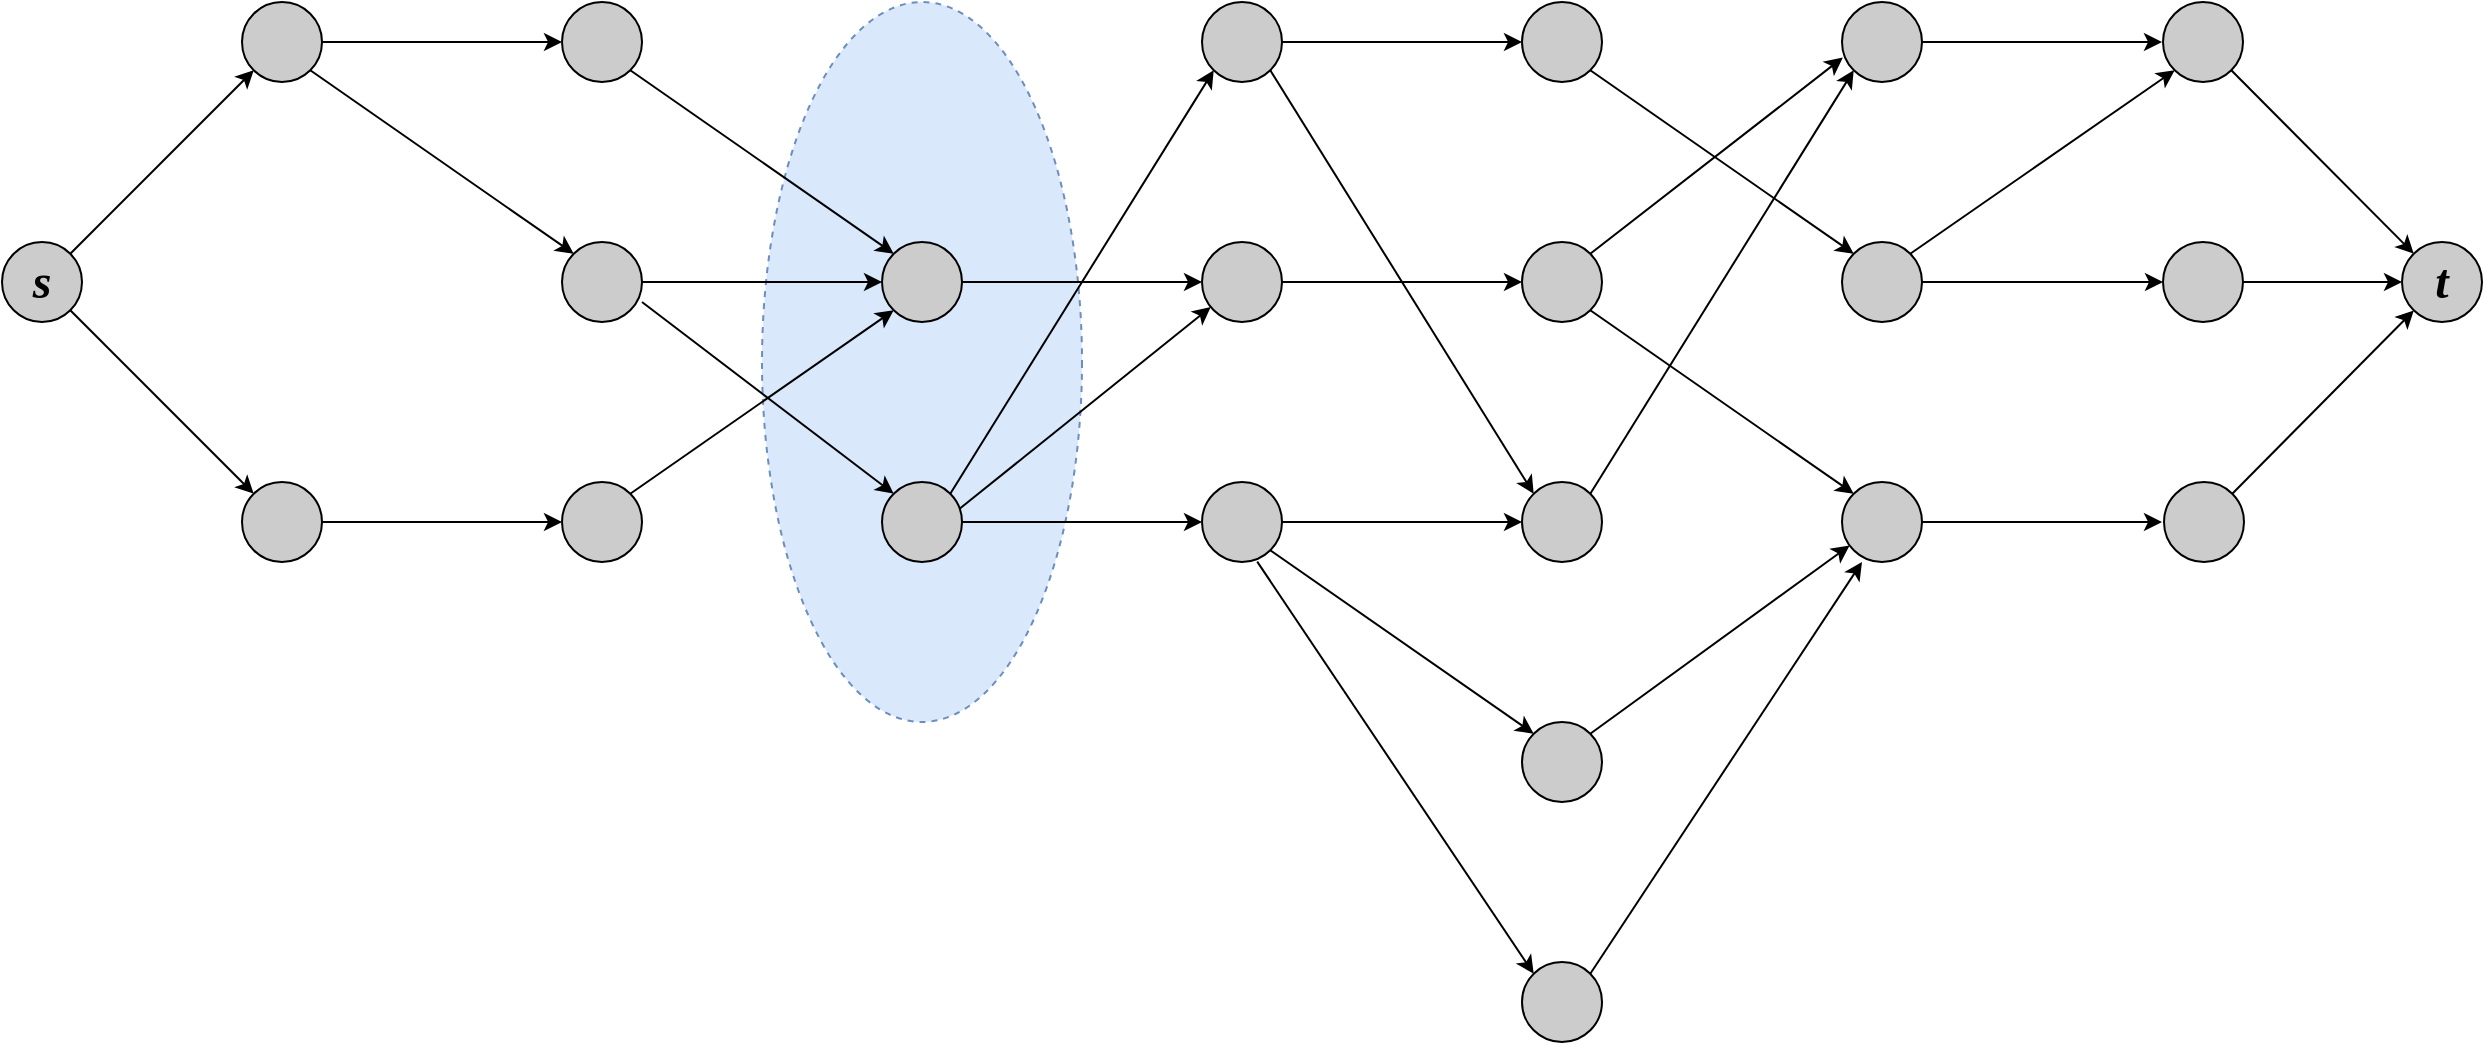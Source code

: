 <mxfile version="20.0.0" type="github">
  <diagram id="c7SdOy1BEHa3Fqtv4Y00" name="Page-1">
    <mxGraphModel dx="1038" dy="579" grid="1" gridSize="10" guides="1" tooltips="1" connect="1" arrows="1" fold="1" page="1" pageScale="1" pageWidth="827" pageHeight="1169" math="0" shadow="0">
      <root>
        <mxCell id="0" />
        <mxCell id="1" parent="0" />
        <mxCell id="MskyVmGW8FZnysWZqeCZ-59" value="" style="ellipse;whiteSpace=wrap;html=1;fontFamily=Times New Roman;fontSize=24;fillColor=#dae8fc;dashed=1;strokeColor=#6c8ebf;" vertex="1" parent="1">
          <mxGeometry x="500" y="80" width="160" height="360" as="geometry" />
        </mxCell>
        <mxCell id="MskyVmGW8FZnysWZqeCZ-1" value="&lt;font face=&quot;Times New Roman&quot; style=&quot;font-size: 24px;&quot;&gt;&lt;i&gt;&lt;b&gt;s&lt;/b&gt;&lt;/i&gt;&lt;/font&gt;" style="ellipse;whiteSpace=wrap;html=1;aspect=fixed;fillColor=#CCCCCC;" vertex="1" parent="1">
          <mxGeometry x="120" y="200" width="40" height="40" as="geometry" />
        </mxCell>
        <mxCell id="MskyVmGW8FZnysWZqeCZ-3" value="" style="ellipse;whiteSpace=wrap;html=1;aspect=fixed;fillColor=#CCCCCC;" vertex="1" parent="1">
          <mxGeometry x="240" y="80" width="40" height="40" as="geometry" />
        </mxCell>
        <mxCell id="MskyVmGW8FZnysWZqeCZ-4" value="" style="ellipse;whiteSpace=wrap;html=1;aspect=fixed;fillColor=#CCCCCC;" vertex="1" parent="1">
          <mxGeometry x="240" y="320" width="40" height="40" as="geometry" />
        </mxCell>
        <mxCell id="MskyVmGW8FZnysWZqeCZ-5" value="" style="ellipse;whiteSpace=wrap;html=1;aspect=fixed;fillColor=#CCCCCC;" vertex="1" parent="1">
          <mxGeometry x="400" y="80" width="40" height="40" as="geometry" />
        </mxCell>
        <mxCell id="MskyVmGW8FZnysWZqeCZ-6" value="" style="ellipse;whiteSpace=wrap;html=1;aspect=fixed;fillColor=#CCCCCC;" vertex="1" parent="1">
          <mxGeometry x="400" y="320" width="40" height="40" as="geometry" />
        </mxCell>
        <mxCell id="MskyVmGW8FZnysWZqeCZ-7" value="" style="ellipse;whiteSpace=wrap;html=1;aspect=fixed;fillColor=#CCCCCC;" vertex="1" parent="1">
          <mxGeometry x="400" y="200" width="40" height="40" as="geometry" />
        </mxCell>
        <mxCell id="MskyVmGW8FZnysWZqeCZ-8" value="" style="ellipse;whiteSpace=wrap;html=1;aspect=fixed;fillColor=#CCCCCC;" vertex="1" parent="1">
          <mxGeometry x="560" y="200" width="40" height="40" as="geometry" />
        </mxCell>
        <mxCell id="MskyVmGW8FZnysWZqeCZ-9" value="" style="ellipse;whiteSpace=wrap;html=1;aspect=fixed;fillColor=#CCCCCC;" vertex="1" parent="1">
          <mxGeometry x="560" y="320" width="40" height="40" as="geometry" />
        </mxCell>
        <mxCell id="MskyVmGW8FZnysWZqeCZ-10" value="" style="ellipse;whiteSpace=wrap;html=1;aspect=fixed;fillColor=#CCCCCC;" vertex="1" parent="1">
          <mxGeometry x="720" y="80" width="40" height="40" as="geometry" />
        </mxCell>
        <mxCell id="MskyVmGW8FZnysWZqeCZ-11" value="" style="ellipse;whiteSpace=wrap;html=1;aspect=fixed;fillColor=#CCCCCC;" vertex="1" parent="1">
          <mxGeometry x="720" y="200" width="40" height="40" as="geometry" />
        </mxCell>
        <mxCell id="MskyVmGW8FZnysWZqeCZ-12" value="" style="ellipse;whiteSpace=wrap;html=1;aspect=fixed;fillColor=#CCCCCC;" vertex="1" parent="1">
          <mxGeometry x="720" y="320" width="40" height="40" as="geometry" />
        </mxCell>
        <mxCell id="MskyVmGW8FZnysWZqeCZ-13" value="" style="ellipse;whiteSpace=wrap;html=1;aspect=fixed;fillColor=#CCCCCC;" vertex="1" parent="1">
          <mxGeometry x="880" y="320" width="40" height="40" as="geometry" />
        </mxCell>
        <mxCell id="MskyVmGW8FZnysWZqeCZ-14" value="" style="ellipse;whiteSpace=wrap;html=1;aspect=fixed;fillColor=#CCCCCC;" vertex="1" parent="1">
          <mxGeometry x="880" y="200" width="40" height="40" as="geometry" />
        </mxCell>
        <mxCell id="MskyVmGW8FZnysWZqeCZ-15" value="" style="ellipse;whiteSpace=wrap;html=1;aspect=fixed;fillColor=#CCCCCC;" vertex="1" parent="1">
          <mxGeometry x="880" y="80" width="40" height="40" as="geometry" />
        </mxCell>
        <mxCell id="MskyVmGW8FZnysWZqeCZ-16" value="" style="ellipse;whiteSpace=wrap;html=1;aspect=fixed;fillColor=#CCCCCC;" vertex="1" parent="1">
          <mxGeometry x="880" y="440" width="40" height="40" as="geometry" />
        </mxCell>
        <mxCell id="MskyVmGW8FZnysWZqeCZ-17" value="" style="ellipse;whiteSpace=wrap;html=1;aspect=fixed;fillColor=#CCCCCC;" vertex="1" parent="1">
          <mxGeometry x="880" y="560" width="40" height="40" as="geometry" />
        </mxCell>
        <mxCell id="MskyVmGW8FZnysWZqeCZ-18" value="" style="ellipse;whiteSpace=wrap;html=1;aspect=fixed;fillColor=#CCCCCC;" vertex="1" parent="1">
          <mxGeometry x="1040" y="320" width="40" height="40" as="geometry" />
        </mxCell>
        <mxCell id="MskyVmGW8FZnysWZqeCZ-19" value="" style="ellipse;whiteSpace=wrap;html=1;aspect=fixed;fillColor=#CCCCCC;" vertex="1" parent="1">
          <mxGeometry x="1040" y="200" width="40" height="40" as="geometry" />
        </mxCell>
        <mxCell id="MskyVmGW8FZnysWZqeCZ-20" value="" style="ellipse;whiteSpace=wrap;html=1;aspect=fixed;fillColor=#CCCCCC;" vertex="1" parent="1">
          <mxGeometry x="1040" y="80" width="40" height="40" as="geometry" />
        </mxCell>
        <mxCell id="MskyVmGW8FZnysWZqeCZ-21" value="" style="ellipse;whiteSpace=wrap;html=1;aspect=fixed;fillColor=#CCCCCC;" vertex="1" parent="1">
          <mxGeometry x="1201" y="320" width="40" height="40" as="geometry" />
        </mxCell>
        <mxCell id="MskyVmGW8FZnysWZqeCZ-22" value="" style="ellipse;whiteSpace=wrap;html=1;aspect=fixed;fillColor=#CCCCCC;" vertex="1" parent="1">
          <mxGeometry x="1200.5" y="200" width="40" height="40" as="geometry" />
        </mxCell>
        <mxCell id="MskyVmGW8FZnysWZqeCZ-23" value="" style="ellipse;whiteSpace=wrap;html=1;aspect=fixed;fillColor=#CCCCCC;" vertex="1" parent="1">
          <mxGeometry x="1200.5" y="80" width="40" height="40" as="geometry" />
        </mxCell>
        <mxCell id="MskyVmGW8FZnysWZqeCZ-24" value="&lt;i&gt;&lt;b&gt;&lt;font style=&quot;font-size: 24px;&quot; face=&quot;Times New Roman&quot;&gt;t&lt;/font&gt;&lt;/b&gt;&lt;/i&gt;" style="ellipse;whiteSpace=wrap;html=1;aspect=fixed;fillColor=#CCCCCC;" vertex="1" parent="1">
          <mxGeometry x="1320" y="200" width="40" height="40" as="geometry" />
        </mxCell>
        <mxCell id="MskyVmGW8FZnysWZqeCZ-25" value="" style="endArrow=classic;html=1;rounded=0;fontFamily=Times New Roman;fontSize=24;entryX=0;entryY=1;entryDx=0;entryDy=0;exitX=1;exitY=0;exitDx=0;exitDy=0;" edge="1" parent="1" source="MskyVmGW8FZnysWZqeCZ-1" target="MskyVmGW8FZnysWZqeCZ-3">
          <mxGeometry width="50" height="50" relative="1" as="geometry">
            <mxPoint x="150" y="200" as="sourcePoint" />
            <mxPoint x="200" y="150" as="targetPoint" />
          </mxGeometry>
        </mxCell>
        <mxCell id="MskyVmGW8FZnysWZqeCZ-26" value="" style="endArrow=classic;html=1;rounded=0;fontFamily=Times New Roman;fontSize=24;entryX=0;entryY=0;entryDx=0;entryDy=0;exitX=1;exitY=1;exitDx=0;exitDy=0;" edge="1" parent="1" source="MskyVmGW8FZnysWZqeCZ-1" target="MskyVmGW8FZnysWZqeCZ-4">
          <mxGeometry width="50" height="50" relative="1" as="geometry">
            <mxPoint x="160" y="240" as="sourcePoint" />
            <mxPoint x="210" y="190" as="targetPoint" />
          </mxGeometry>
        </mxCell>
        <mxCell id="MskyVmGW8FZnysWZqeCZ-27" value="" style="endArrow=classic;html=1;rounded=0;fontFamily=Times New Roman;fontSize=24;entryX=0;entryY=0.5;entryDx=0;entryDy=0;" edge="1" parent="1" target="MskyVmGW8FZnysWZqeCZ-5">
          <mxGeometry width="50" height="50" relative="1" as="geometry">
            <mxPoint x="280" y="100" as="sourcePoint" />
            <mxPoint x="330" y="50" as="targetPoint" />
          </mxGeometry>
        </mxCell>
        <mxCell id="MskyVmGW8FZnysWZqeCZ-28" value="" style="endArrow=classic;html=1;rounded=0;fontFamily=Times New Roman;fontSize=24;entryX=0;entryY=0.5;entryDx=0;entryDy=0;" edge="1" parent="1" target="MskyVmGW8FZnysWZqeCZ-6">
          <mxGeometry width="50" height="50" relative="1" as="geometry">
            <mxPoint x="280" y="340" as="sourcePoint" />
            <mxPoint x="330" y="290" as="targetPoint" />
          </mxGeometry>
        </mxCell>
        <mxCell id="MskyVmGW8FZnysWZqeCZ-30" value="" style="endArrow=classic;html=1;rounded=0;fontFamily=Times New Roman;fontSize=24;entryX=0;entryY=0;entryDx=0;entryDy=0;exitX=1;exitY=1;exitDx=0;exitDy=0;" edge="1" parent="1" source="MskyVmGW8FZnysWZqeCZ-3" target="MskyVmGW8FZnysWZqeCZ-7">
          <mxGeometry width="50" height="50" relative="1" as="geometry">
            <mxPoint x="280" y="120" as="sourcePoint" />
            <mxPoint x="330" y="70" as="targetPoint" />
          </mxGeometry>
        </mxCell>
        <mxCell id="MskyVmGW8FZnysWZqeCZ-31" value="" style="endArrow=classic;html=1;rounded=0;fontFamily=Times New Roman;fontSize=24;entryX=0;entryY=0;entryDx=0;entryDy=0;exitX=1;exitY=0.75;exitDx=0;exitDy=0;exitPerimeter=0;" edge="1" parent="1" source="MskyVmGW8FZnysWZqeCZ-7" target="MskyVmGW8FZnysWZqeCZ-9">
          <mxGeometry width="50" height="50" relative="1" as="geometry">
            <mxPoint x="440.002" y="240.002" as="sourcePoint" />
            <mxPoint x="571.718" y="331.718" as="targetPoint" />
          </mxGeometry>
        </mxCell>
        <mxCell id="MskyVmGW8FZnysWZqeCZ-32" value="" style="endArrow=classic;html=1;rounded=0;fontFamily=Times New Roman;fontSize=24;entryX=0;entryY=0;entryDx=0;entryDy=0;exitX=1;exitY=1;exitDx=0;exitDy=0;" edge="1" parent="1" source="MskyVmGW8FZnysWZqeCZ-5" target="MskyVmGW8FZnysWZqeCZ-8">
          <mxGeometry width="50" height="50" relative="1" as="geometry">
            <mxPoint x="440" y="120" as="sourcePoint" />
            <mxPoint x="490" y="70" as="targetPoint" />
          </mxGeometry>
        </mxCell>
        <mxCell id="MskyVmGW8FZnysWZqeCZ-33" value="" style="endArrow=classic;html=1;rounded=0;fontFamily=Times New Roman;fontSize=24;entryX=0;entryY=0.5;entryDx=0;entryDy=0;" edge="1" parent="1" target="MskyVmGW8FZnysWZqeCZ-8">
          <mxGeometry width="50" height="50" relative="1" as="geometry">
            <mxPoint x="440" y="220" as="sourcePoint" />
            <mxPoint x="490" y="170" as="targetPoint" />
          </mxGeometry>
        </mxCell>
        <mxCell id="MskyVmGW8FZnysWZqeCZ-35" value="" style="endArrow=classic;html=1;rounded=0;fontFamily=Times New Roman;fontSize=24;entryX=0;entryY=1;entryDx=0;entryDy=0;exitX=1;exitY=0;exitDx=0;exitDy=0;" edge="1" parent="1" source="MskyVmGW8FZnysWZqeCZ-6" target="MskyVmGW8FZnysWZqeCZ-8">
          <mxGeometry width="50" height="50" relative="1" as="geometry">
            <mxPoint x="440" y="320" as="sourcePoint" />
            <mxPoint x="490" y="270" as="targetPoint" />
          </mxGeometry>
        </mxCell>
        <mxCell id="MskyVmGW8FZnysWZqeCZ-36" value="" style="endArrow=classic;html=1;rounded=0;fontFamily=Times New Roman;fontSize=24;entryX=0;entryY=0.5;entryDx=0;entryDy=0;" edge="1" parent="1" target="MskyVmGW8FZnysWZqeCZ-11">
          <mxGeometry width="50" height="50" relative="1" as="geometry">
            <mxPoint x="600" y="220" as="sourcePoint" />
            <mxPoint x="650" y="170" as="targetPoint" />
          </mxGeometry>
        </mxCell>
        <mxCell id="MskyVmGW8FZnysWZqeCZ-37" value="" style="endArrow=classic;html=1;rounded=0;fontFamily=Times New Roman;fontSize=24;entryX=0;entryY=0.5;entryDx=0;entryDy=0;" edge="1" parent="1" target="MskyVmGW8FZnysWZqeCZ-12">
          <mxGeometry width="50" height="50" relative="1" as="geometry">
            <mxPoint x="600" y="340" as="sourcePoint" />
            <mxPoint x="650" y="290" as="targetPoint" />
          </mxGeometry>
        </mxCell>
        <mxCell id="MskyVmGW8FZnysWZqeCZ-38" value="" style="endArrow=classic;html=1;rounded=0;fontFamily=Times New Roman;fontSize=24;exitX=0.97;exitY=0.335;exitDx=0;exitDy=0;exitPerimeter=0;" edge="1" parent="1" source="MskyVmGW8FZnysWZqeCZ-9" target="MskyVmGW8FZnysWZqeCZ-11">
          <mxGeometry width="50" height="50" relative="1" as="geometry">
            <mxPoint x="600" y="320" as="sourcePoint" />
            <mxPoint x="650" y="270" as="targetPoint" />
          </mxGeometry>
        </mxCell>
        <mxCell id="MskyVmGW8FZnysWZqeCZ-39" value="" style="endArrow=classic;html=1;rounded=0;fontFamily=Times New Roman;fontSize=24;entryX=0;entryY=1;entryDx=0;entryDy=0;exitX=1;exitY=0;exitDx=0;exitDy=0;" edge="1" parent="1" source="MskyVmGW8FZnysWZqeCZ-9" target="MskyVmGW8FZnysWZqeCZ-10">
          <mxGeometry width="50" height="50" relative="1" as="geometry">
            <mxPoint x="600" y="320" as="sourcePoint" />
            <mxPoint x="650" y="270" as="targetPoint" />
          </mxGeometry>
        </mxCell>
        <mxCell id="MskyVmGW8FZnysWZqeCZ-40" value="" style="endArrow=classic;html=1;rounded=0;fontFamily=Times New Roman;fontSize=24;entryX=0;entryY=0.5;entryDx=0;entryDy=0;" edge="1" parent="1" target="MskyVmGW8FZnysWZqeCZ-15">
          <mxGeometry width="50" height="50" relative="1" as="geometry">
            <mxPoint x="760" y="100" as="sourcePoint" />
            <mxPoint x="810" y="50" as="targetPoint" />
          </mxGeometry>
        </mxCell>
        <mxCell id="MskyVmGW8FZnysWZqeCZ-41" value="" style="endArrow=classic;html=1;rounded=0;fontFamily=Times New Roman;fontSize=24;entryX=0;entryY=0.5;entryDx=0;entryDy=0;" edge="1" parent="1" target="MskyVmGW8FZnysWZqeCZ-14">
          <mxGeometry width="50" height="50" relative="1" as="geometry">
            <mxPoint x="760" y="220" as="sourcePoint" />
            <mxPoint x="810" y="170" as="targetPoint" />
          </mxGeometry>
        </mxCell>
        <mxCell id="MskyVmGW8FZnysWZqeCZ-42" value="" style="endArrow=classic;html=1;rounded=0;fontFamily=Times New Roman;fontSize=24;entryX=0;entryY=0.5;entryDx=0;entryDy=0;" edge="1" parent="1" target="MskyVmGW8FZnysWZqeCZ-13">
          <mxGeometry width="50" height="50" relative="1" as="geometry">
            <mxPoint x="760" y="340" as="sourcePoint" />
            <mxPoint x="810" y="290" as="targetPoint" />
          </mxGeometry>
        </mxCell>
        <mxCell id="MskyVmGW8FZnysWZqeCZ-43" value="" style="endArrow=classic;html=1;rounded=0;fontFamily=Times New Roman;fontSize=24;entryX=0;entryY=0;entryDx=0;entryDy=0;exitX=1;exitY=1;exitDx=0;exitDy=0;" edge="1" parent="1" source="MskyVmGW8FZnysWZqeCZ-10" target="MskyVmGW8FZnysWZqeCZ-13">
          <mxGeometry width="50" height="50" relative="1" as="geometry">
            <mxPoint x="580" y="500" as="sourcePoint" />
            <mxPoint x="630" y="450" as="targetPoint" />
          </mxGeometry>
        </mxCell>
        <mxCell id="MskyVmGW8FZnysWZqeCZ-44" value="" style="endArrow=classic;html=1;rounded=0;fontFamily=Times New Roman;fontSize=24;entryX=0;entryY=0;entryDx=0;entryDy=0;exitX=1;exitY=1;exitDx=0;exitDy=0;" edge="1" parent="1" source="MskyVmGW8FZnysWZqeCZ-12" target="MskyVmGW8FZnysWZqeCZ-16">
          <mxGeometry width="50" height="50" relative="1" as="geometry">
            <mxPoint x="780" y="360" as="sourcePoint" />
            <mxPoint x="810" y="310" as="targetPoint" />
          </mxGeometry>
        </mxCell>
        <mxCell id="MskyVmGW8FZnysWZqeCZ-45" value="" style="endArrow=classic;html=1;rounded=0;fontFamily=Times New Roman;fontSize=24;entryX=0;entryY=0;entryDx=0;entryDy=0;exitX=0.69;exitY=0.995;exitDx=0;exitDy=0;exitPerimeter=0;" edge="1" parent="1" source="MskyVmGW8FZnysWZqeCZ-12" target="MskyVmGW8FZnysWZqeCZ-17">
          <mxGeometry width="50" height="50" relative="1" as="geometry">
            <mxPoint x="760" y="360" as="sourcePoint" />
            <mxPoint x="810" y="310" as="targetPoint" />
          </mxGeometry>
        </mxCell>
        <mxCell id="MskyVmGW8FZnysWZqeCZ-46" value="" style="endArrow=classic;html=1;rounded=0;fontFamily=Times New Roman;fontSize=24;entryX=0;entryY=0;entryDx=0;entryDy=0;exitX=1;exitY=1;exitDx=0;exitDy=0;" edge="1" parent="1" source="MskyVmGW8FZnysWZqeCZ-15" target="MskyVmGW8FZnysWZqeCZ-19">
          <mxGeometry width="50" height="50" relative="1" as="geometry">
            <mxPoint x="920" y="120" as="sourcePoint" />
            <mxPoint x="970" y="70" as="targetPoint" />
          </mxGeometry>
        </mxCell>
        <mxCell id="MskyVmGW8FZnysWZqeCZ-47" value="" style="endArrow=classic;html=1;rounded=0;fontFamily=Times New Roman;fontSize=24;entryX=0;entryY=0;entryDx=0;entryDy=0;exitX=1;exitY=1;exitDx=0;exitDy=0;" edge="1" parent="1" source="MskyVmGW8FZnysWZqeCZ-14" target="MskyVmGW8FZnysWZqeCZ-18">
          <mxGeometry width="50" height="50" relative="1" as="geometry">
            <mxPoint x="920" y="240" as="sourcePoint" />
            <mxPoint x="970" y="190" as="targetPoint" />
          </mxGeometry>
        </mxCell>
        <mxCell id="MskyVmGW8FZnysWZqeCZ-48" value="" style="endArrow=classic;html=1;rounded=0;fontFamily=Times New Roman;fontSize=24;entryX=0.01;entryY=0.695;entryDx=0;entryDy=0;exitX=1;exitY=0;exitDx=0;exitDy=0;entryPerimeter=0;" edge="1" parent="1" source="MskyVmGW8FZnysWZqeCZ-14" target="MskyVmGW8FZnysWZqeCZ-20">
          <mxGeometry width="50" height="50" relative="1" as="geometry">
            <mxPoint x="990" y="460" as="sourcePoint" />
            <mxPoint x="1040" y="410" as="targetPoint" />
          </mxGeometry>
        </mxCell>
        <mxCell id="MskyVmGW8FZnysWZqeCZ-49" value="" style="endArrow=classic;html=1;rounded=0;fontFamily=Times New Roman;fontSize=24;entryX=0;entryY=1;entryDx=0;entryDy=0;exitX=1;exitY=0;exitDx=0;exitDy=0;" edge="1" parent="1" source="MskyVmGW8FZnysWZqeCZ-13" target="MskyVmGW8FZnysWZqeCZ-20">
          <mxGeometry width="50" height="50" relative="1" as="geometry">
            <mxPoint x="920" y="320" as="sourcePoint" />
            <mxPoint x="970" y="270" as="targetPoint" />
          </mxGeometry>
        </mxCell>
        <mxCell id="MskyVmGW8FZnysWZqeCZ-50" value="" style="endArrow=classic;html=1;rounded=0;fontFamily=Times New Roman;fontSize=24;exitX=1;exitY=0;exitDx=0;exitDy=0;" edge="1" parent="1" source="MskyVmGW8FZnysWZqeCZ-16" target="MskyVmGW8FZnysWZqeCZ-18">
          <mxGeometry width="50" height="50" relative="1" as="geometry">
            <mxPoint x="920" y="440" as="sourcePoint" />
            <mxPoint x="970" y="390" as="targetPoint" />
          </mxGeometry>
        </mxCell>
        <mxCell id="MskyVmGW8FZnysWZqeCZ-51" value="" style="endArrow=classic;html=1;rounded=0;fontFamily=Times New Roman;fontSize=24;exitX=1;exitY=0;exitDx=0;exitDy=0;" edge="1" parent="1" source="MskyVmGW8FZnysWZqeCZ-17">
          <mxGeometry width="50" height="50" relative="1" as="geometry">
            <mxPoint x="920" y="560" as="sourcePoint" />
            <mxPoint x="1050" y="360" as="targetPoint" />
          </mxGeometry>
        </mxCell>
        <mxCell id="MskyVmGW8FZnysWZqeCZ-52" value="" style="endArrow=classic;html=1;rounded=0;fontFamily=Times New Roman;fontSize=24;" edge="1" parent="1">
          <mxGeometry width="50" height="50" relative="1" as="geometry">
            <mxPoint x="1080" y="100" as="sourcePoint" />
            <mxPoint x="1200" y="100" as="targetPoint" />
          </mxGeometry>
        </mxCell>
        <mxCell id="MskyVmGW8FZnysWZqeCZ-53" value="" style="endArrow=classic;html=1;rounded=0;fontFamily=Times New Roman;fontSize=24;entryX=0;entryY=1;entryDx=0;entryDy=0;exitX=1;exitY=0;exitDx=0;exitDy=0;" edge="1" parent="1" source="MskyVmGW8FZnysWZqeCZ-19" target="MskyVmGW8FZnysWZqeCZ-23">
          <mxGeometry width="50" height="50" relative="1" as="geometry">
            <mxPoint x="1080" y="200" as="sourcePoint" />
            <mxPoint x="1130" y="150" as="targetPoint" />
          </mxGeometry>
        </mxCell>
        <mxCell id="MskyVmGW8FZnysWZqeCZ-54" value="" style="endArrow=classic;html=1;rounded=0;fontFamily=Times New Roman;fontSize=24;entryX=0;entryY=0.5;entryDx=0;entryDy=0;" edge="1" parent="1" target="MskyVmGW8FZnysWZqeCZ-22">
          <mxGeometry width="50" height="50" relative="1" as="geometry">
            <mxPoint x="1080" y="220" as="sourcePoint" />
            <mxPoint x="1130" y="170" as="targetPoint" />
          </mxGeometry>
        </mxCell>
        <mxCell id="MskyVmGW8FZnysWZqeCZ-55" value="" style="endArrow=classic;html=1;rounded=0;fontFamily=Times New Roman;fontSize=24;" edge="1" parent="1">
          <mxGeometry width="50" height="50" relative="1" as="geometry">
            <mxPoint x="1080" y="340" as="sourcePoint" />
            <mxPoint x="1200" y="340" as="targetPoint" />
          </mxGeometry>
        </mxCell>
        <mxCell id="MskyVmGW8FZnysWZqeCZ-56" value="" style="endArrow=classic;html=1;rounded=0;fontFamily=Times New Roman;fontSize=24;exitX=1;exitY=1;exitDx=0;exitDy=0;" edge="1" parent="1" source="MskyVmGW8FZnysWZqeCZ-23" target="MskyVmGW8FZnysWZqeCZ-24">
          <mxGeometry width="50" height="50" relative="1" as="geometry">
            <mxPoint x="1240" y="120" as="sourcePoint" />
            <mxPoint x="1290" y="70" as="targetPoint" />
          </mxGeometry>
        </mxCell>
        <mxCell id="MskyVmGW8FZnysWZqeCZ-57" value="" style="endArrow=classic;html=1;rounded=0;fontFamily=Times New Roman;fontSize=24;entryX=0;entryY=0.5;entryDx=0;entryDy=0;" edge="1" parent="1" target="MskyVmGW8FZnysWZqeCZ-24">
          <mxGeometry width="50" height="50" relative="1" as="geometry">
            <mxPoint x="1240" y="220" as="sourcePoint" />
            <mxPoint x="1290" y="170" as="targetPoint" />
          </mxGeometry>
        </mxCell>
        <mxCell id="MskyVmGW8FZnysWZqeCZ-58" value="" style="endArrow=classic;html=1;rounded=0;fontFamily=Times New Roman;fontSize=24;exitX=1;exitY=0;exitDx=0;exitDy=0;" edge="1" parent="1" source="MskyVmGW8FZnysWZqeCZ-21" target="MskyVmGW8FZnysWZqeCZ-24">
          <mxGeometry width="50" height="50" relative="1" as="geometry">
            <mxPoint x="1240" y="320" as="sourcePoint" />
            <mxPoint x="1290" y="270" as="targetPoint" />
          </mxGeometry>
        </mxCell>
      </root>
    </mxGraphModel>
  </diagram>
</mxfile>
